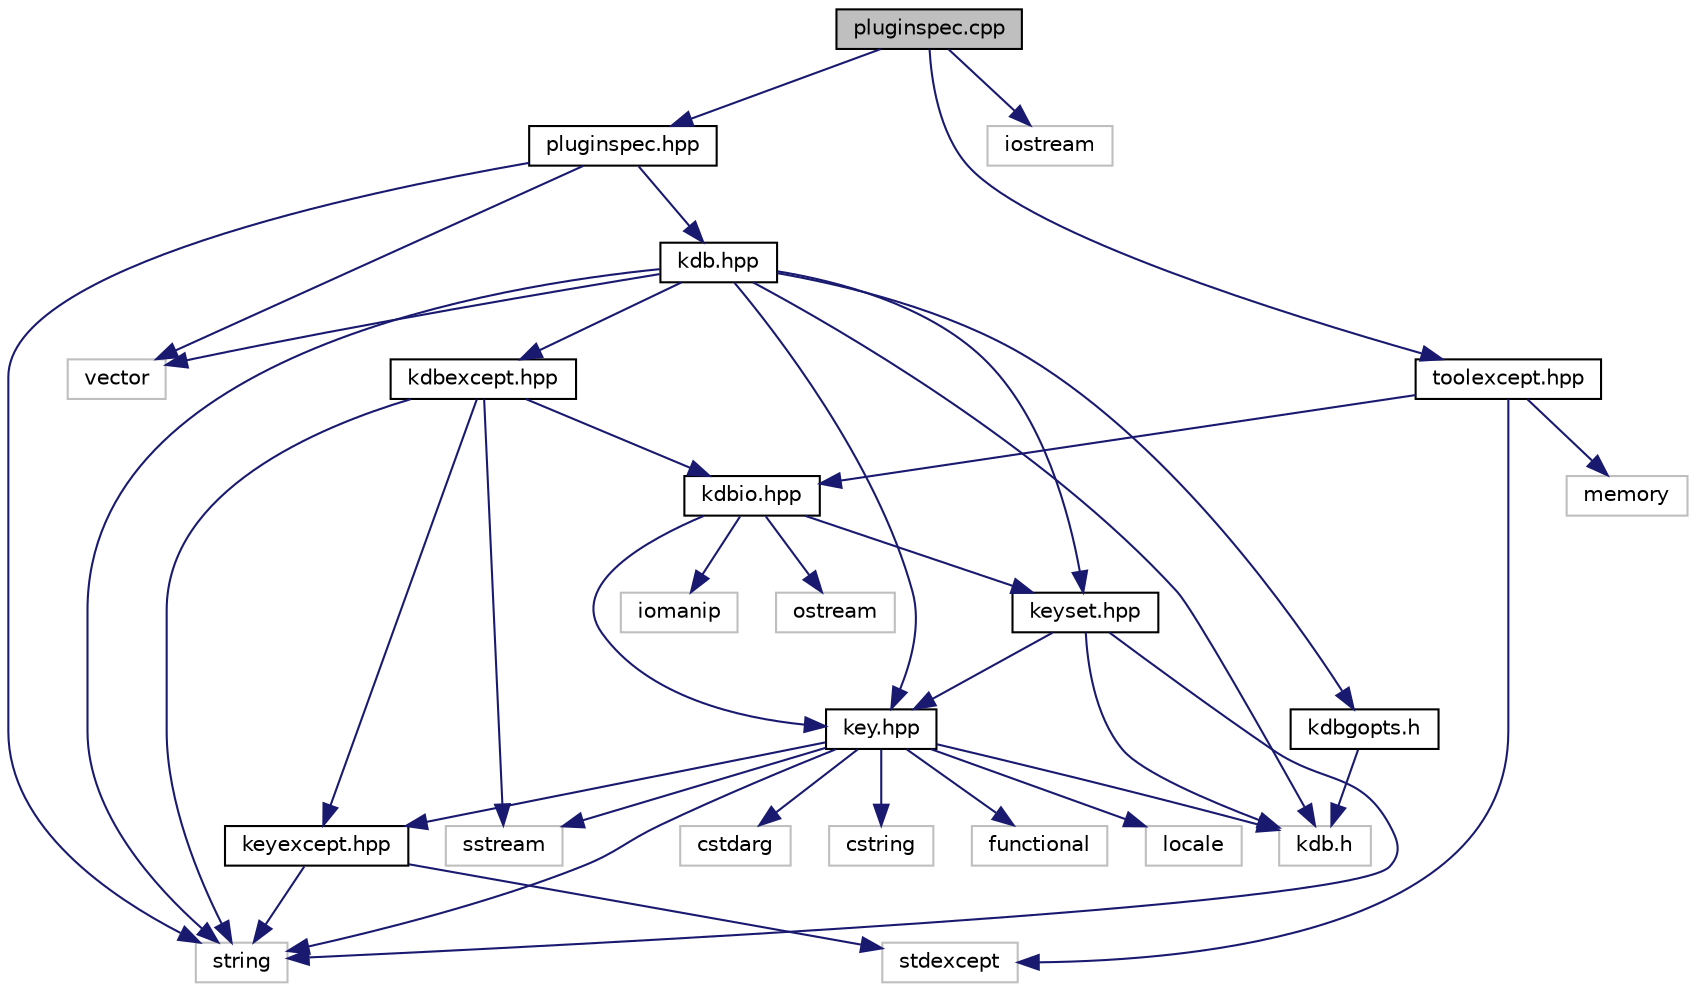 digraph "pluginspec.cpp"
{
  edge [fontname="Helvetica",fontsize="10",labelfontname="Helvetica",labelfontsize="10"];
  node [fontname="Helvetica",fontsize="10",shape=record];
  Node0 [label="pluginspec.cpp",height=0.2,width=0.4,color="black", fillcolor="grey75", style="filled", fontcolor="black"];
  Node0 -> Node1 [color="midnightblue",fontsize="10",style="solid",fontname="Helvetica"];
  Node1 [label="pluginspec.hpp",height=0.2,width=0.4,color="black", fillcolor="white", style="filled",URL="$pluginspec_8hpp.html",tooltip="Interface to specify which plugin is meant. "];
  Node1 -> Node2 [color="midnightblue",fontsize="10",style="solid",fontname="Helvetica"];
  Node2 [label="string",height=0.2,width=0.4,color="grey75", fillcolor="white", style="filled"];
  Node1 -> Node3 [color="midnightblue",fontsize="10",style="solid",fontname="Helvetica"];
  Node3 [label="vector",height=0.2,width=0.4,color="grey75", fillcolor="white", style="filled"];
  Node1 -> Node4 [color="midnightblue",fontsize="10",style="solid",fontname="Helvetica"];
  Node4 [label="kdb.hpp",height=0.2,width=0.4,color="black", fillcolor="white", style="filled",URL="$kdb_8hpp.html"];
  Node4 -> Node2 [color="midnightblue",fontsize="10",style="solid",fontname="Helvetica"];
  Node4 -> Node3 [color="midnightblue",fontsize="10",style="solid",fontname="Helvetica"];
  Node4 -> Node5 [color="midnightblue",fontsize="10",style="solid",fontname="Helvetica"];
  Node5 [label="kdbexcept.hpp",height=0.2,width=0.4,color="black", fillcolor="white", style="filled",URL="$kdbexcept_8hpp.html"];
  Node5 -> Node6 [color="midnightblue",fontsize="10",style="solid",fontname="Helvetica"];
  Node6 [label="keyexcept.hpp",height=0.2,width=0.4,color="black", fillcolor="white", style="filled",URL="$keyexcept_8hpp.html"];
  Node6 -> Node7 [color="midnightblue",fontsize="10",style="solid",fontname="Helvetica"];
  Node7 [label="stdexcept",height=0.2,width=0.4,color="grey75", fillcolor="white", style="filled"];
  Node6 -> Node2 [color="midnightblue",fontsize="10",style="solid",fontname="Helvetica"];
  Node5 -> Node8 [color="midnightblue",fontsize="10",style="solid",fontname="Helvetica"];
  Node8 [label="sstream",height=0.2,width=0.4,color="grey75", fillcolor="white", style="filled"];
  Node5 -> Node2 [color="midnightblue",fontsize="10",style="solid",fontname="Helvetica"];
  Node5 -> Node9 [color="midnightblue",fontsize="10",style="solid",fontname="Helvetica"];
  Node9 [label="kdbio.hpp",height=0.2,width=0.4,color="black", fillcolor="white", style="filled",URL="$kdbio_8hpp.html"];
  Node9 -> Node10 [color="midnightblue",fontsize="10",style="solid",fontname="Helvetica"];
  Node10 [label="key.hpp",height=0.2,width=0.4,color="black", fillcolor="white", style="filled",URL="$key_8hpp.html"];
  Node10 -> Node11 [color="midnightblue",fontsize="10",style="solid",fontname="Helvetica"];
  Node11 [label="cstdarg",height=0.2,width=0.4,color="grey75", fillcolor="white", style="filled"];
  Node10 -> Node12 [color="midnightblue",fontsize="10",style="solid",fontname="Helvetica"];
  Node12 [label="cstring",height=0.2,width=0.4,color="grey75", fillcolor="white", style="filled"];
  Node10 -> Node13 [color="midnightblue",fontsize="10",style="solid",fontname="Helvetica"];
  Node13 [label="functional",height=0.2,width=0.4,color="grey75", fillcolor="white", style="filled"];
  Node10 -> Node14 [color="midnightblue",fontsize="10",style="solid",fontname="Helvetica"];
  Node14 [label="locale",height=0.2,width=0.4,color="grey75", fillcolor="white", style="filled"];
  Node10 -> Node8 [color="midnightblue",fontsize="10",style="solid",fontname="Helvetica"];
  Node10 -> Node2 [color="midnightblue",fontsize="10",style="solid",fontname="Helvetica"];
  Node10 -> Node6 [color="midnightblue",fontsize="10",style="solid",fontname="Helvetica"];
  Node10 -> Node15 [color="midnightblue",fontsize="10",style="solid",fontname="Helvetica"];
  Node15 [label="kdb.h",height=0.2,width=0.4,color="grey75", fillcolor="white", style="filled"];
  Node9 -> Node16 [color="midnightblue",fontsize="10",style="solid",fontname="Helvetica"];
  Node16 [label="keyset.hpp",height=0.2,width=0.4,color="black", fillcolor="white", style="filled",URL="$keyset_8hpp.html"];
  Node16 -> Node2 [color="midnightblue",fontsize="10",style="solid",fontname="Helvetica"];
  Node16 -> Node10 [color="midnightblue",fontsize="10",style="solid",fontname="Helvetica"];
  Node16 -> Node15 [color="midnightblue",fontsize="10",style="solid",fontname="Helvetica"];
  Node9 -> Node17 [color="midnightblue",fontsize="10",style="solid",fontname="Helvetica"];
  Node17 [label="iomanip",height=0.2,width=0.4,color="grey75", fillcolor="white", style="filled"];
  Node9 -> Node18 [color="midnightblue",fontsize="10",style="solid",fontname="Helvetica"];
  Node18 [label="ostream",height=0.2,width=0.4,color="grey75", fillcolor="white", style="filled"];
  Node4 -> Node10 [color="midnightblue",fontsize="10",style="solid",fontname="Helvetica"];
  Node4 -> Node16 [color="midnightblue",fontsize="10",style="solid",fontname="Helvetica"];
  Node4 -> Node15 [color="midnightblue",fontsize="10",style="solid",fontname="Helvetica"];
  Node4 -> Node19 [color="midnightblue",fontsize="10",style="solid",fontname="Helvetica"];
  Node19 [label="kdbgopts.h",height=0.2,width=0.4,color="black", fillcolor="white", style="filled",URL="$kdbgopts_8h.html",tooltip="Gopts contract. "];
  Node19 -> Node15 [color="midnightblue",fontsize="10",style="solid",fontname="Helvetica"];
  Node0 -> Node20 [color="midnightblue",fontsize="10",style="solid",fontname="Helvetica"];
  Node20 [label="toolexcept.hpp",height=0.2,width=0.4,color="black", fillcolor="white", style="filled",URL="$toolexcept_8hpp.html",tooltip="Implementation of all exceptions elektratools library might throw. "];
  Node20 -> Node21 [color="midnightblue",fontsize="10",style="solid",fontname="Helvetica"];
  Node21 [label="memory",height=0.2,width=0.4,color="grey75", fillcolor="white", style="filled"];
  Node20 -> Node7 [color="midnightblue",fontsize="10",style="solid",fontname="Helvetica"];
  Node20 -> Node9 [color="midnightblue",fontsize="10",style="solid",fontname="Helvetica"];
  Node0 -> Node22 [color="midnightblue",fontsize="10",style="solid",fontname="Helvetica"];
  Node22 [label="iostream",height=0.2,width=0.4,color="grey75", fillcolor="white", style="filled"];
}
